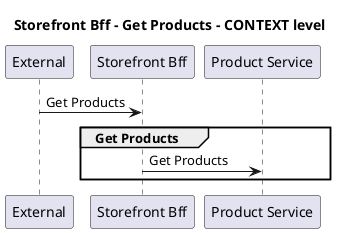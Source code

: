 @startuml

title Storefront Bff - Get Products - CONTEXT level

participant "External" as C4InterFlow.SoftwareSystems.ExternalSystem
participant "Storefront Bff" as ECommercePlatform.SoftwareSystems.StorefrontBff
participant "Product Service" as ECommercePlatform.SoftwareSystems.ProductService

C4InterFlow.SoftwareSystems.ExternalSystem -> ECommercePlatform.SoftwareSystems.StorefrontBff : Get Products
group Get Products
ECommercePlatform.SoftwareSystems.StorefrontBff -> ECommercePlatform.SoftwareSystems.ProductService : Get Products
end


@enduml
